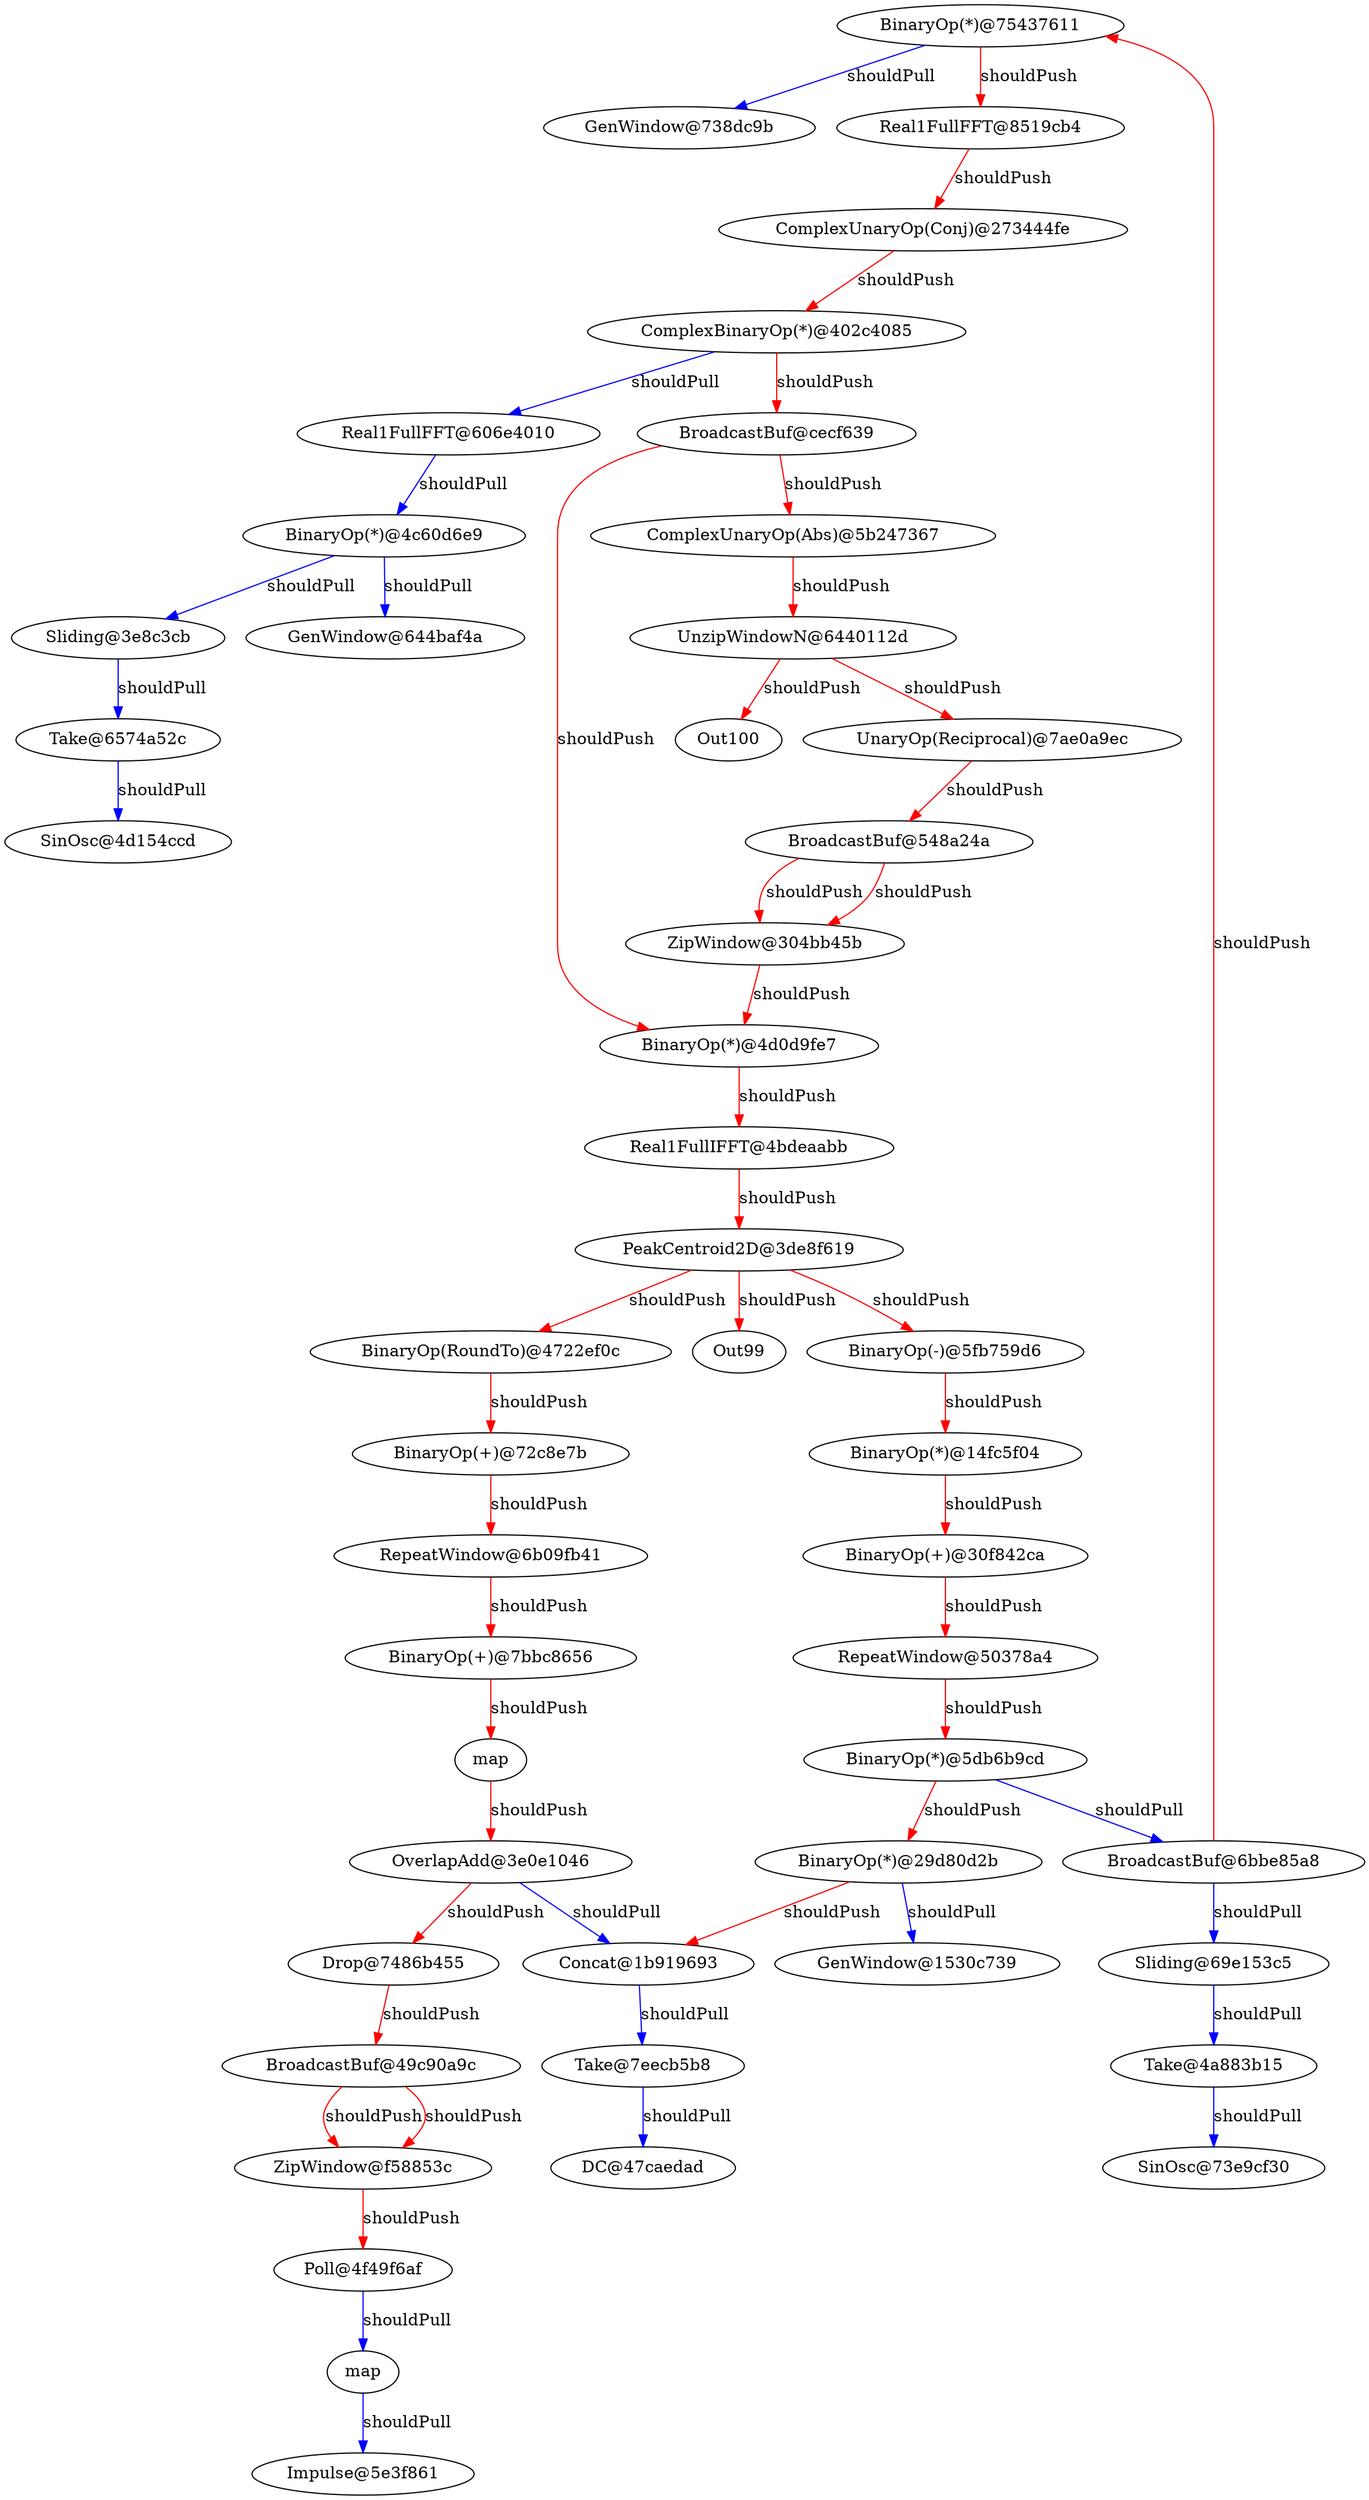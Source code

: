 digraph waits {
N2 [label="GenWindow@738dc9b"]
N3 [label="BinaryOp(*)@4c60d6e9"]
N9 [label="map"]
N12 [label="OverlapAdd@3e0e1046"]
N14 [label="Poll@4f49f6af"]
N18 [label="BinaryOp(*)@75437611"]
N21 [label="GenWindow@644baf4a"]
N22 [label="Take@6574a52c"]
N24 [label="BroadcastBuf@6bbe85a8"]
N28 [label="UnaryOp(Reciprocal)@7ae0a9ec"]
N29 [label="BinaryOp(-)@5fb759d6"]
N30 [label="BinaryOp(*)@4d0d9fe7"]
N32 [label="ZipWindow@304bb45b"]
N34 [label="BinaryOp(*)@5db6b9cd"]
N35 [label="Take@4a883b15"]
N36 [label="BroadcastBuf@548a24a"]
N37 [label="RepeatWindow@6b09fb41"]
N38 [label="Real1FullIFFT@4bdeaabb"]
N41 [label="BinaryOp(+)@30f842ca"]
N42 [label="Take@7eecb5b8"]
N43 [label="ZipWindow@f58853c"]
N47 [label="GenWindow@1530c739"]
N49 [label="Sliding@3e8c3cb"]
N50 [label="ComplexUnaryOp(Abs)@5b247367"]
N51 [label="BinaryOp(RoundTo)@4722ef0c"]
N52 [label="PeakCentroid2D@3de8f619"]
N55 [label="BroadcastBuf@49c90a9c"]
N59 [label="BinaryOp(*)@29d80d2b"]
N60 [label="DC@47caedad"]
N62 [label="RepeatWindow@50378a4"]
N63 [label="Concat@1b919693"]
N64 [label="Real1FullFFT@8519cb4"]
N67 [label="BinaryOp(+)@72c8e7b"]
N68 [label="BroadcastBuf@cecf639"]
N71 [label="Impulse@5e3f861"]
N72 [label="Real1FullFFT@606e4010"]
N73 [label="Drop@7486b455"]
N76 [label="UnzipWindowN@6440112d"]
N78 [label="ComplexBinaryOp(*)@402c4085"]
N79 [label="BinaryOp(+)@7bbc8656"]
N80 [label="BinaryOp(*)@14fc5f04"]
N82 [label="map"]
N85 [label="ComplexUnaryOp(Conj)@273444fe"]
N86 [label="SinOsc@4d154ccd"]
N88 [label="SinOsc@73e9cf30"]
N92 [label="Sliding@69e153c5"]



  N3 -> N49 [label=shouldPull; color=blue]
  N3 -> N21 [label=shouldPull; color=blue]
  N79 -> N9 [label=shouldPush; color=red];
  N12 -> N63 [label=shouldPull; color=blue]

  N9 -> N12 [label=shouldPush; color=red];
  N43 -> N14 [label=shouldPush; color=red];
  N14 -> N82 [label=shouldPull; color=blue]
  N24 -> N18 [label=shouldPush; color=red];
  N18 -> N2 [label=shouldPull; color=blue]



  N22 -> N86 [label=shouldPull; color=blue]

  N24 -> N92 [label=shouldPull; color=blue]
  N76 -> N28 [label=shouldPush; color=red];
  N52 -> N29 [label=shouldPush; color=red];

  N68 -> N30 [label=shouldPush; color=red];
  N32 -> N30 [label=shouldPush; color=red];
  N36 -> N32 [label=shouldPush; color=red];
  N36 -> N32 [label=shouldPush; color=red];

  N34 -> N24 [label=shouldPull; color=blue]
  N62 -> N34 [label=shouldPush; color=red];
  N35 -> N88 [label=shouldPull; color=blue]

  N28 -> N36 [label=shouldPush; color=red];
  N67 -> N37 [label=shouldPush; color=red];


  N30 -> N38 [label=shouldPush; color=red];


  N80 -> N41 [label=shouldPush; color=red];

  N42 -> N60 [label=shouldPull; color=blue]

  N55 -> N43 [label=shouldPush; color=red];
  N55 -> N43 [label=shouldPush; color=red];




  N49 -> N22 [label=shouldPull; color=blue]


  N68 -> N50 [label=shouldPush; color=red];
  N52 -> N51 [label=shouldPush; color=red];

  N38 -> N52 [label=shouldPush; color=red];





  N73 -> N55 [label=shouldPush; color=red];
  N34 -> N59 [label=shouldPush; color=red];
  N59 -> N47 [label=shouldPull; color=blue]

  N41 -> N62 [label=shouldPush; color=red];


  N63 -> N42 [label=shouldPull; color=blue]
  N59 -> N63 [label=shouldPush; color=red];
  N18 -> N64 [label=shouldPush; color=red];


  N51 -> N67 [label=shouldPush; color=red];

  N78 -> N68 [label=shouldPush; color=red];


  N72 -> N3 [label=shouldPull; color=blue]


  N12 -> N73 [label=shouldPush; color=red];

  N50 -> N76 [label=shouldPush; color=red];

  N85 -> N78 [label=shouldPush; color=red];
  N78 -> N72 [label=shouldPull; color=blue]
  N37 -> N79 [label=shouldPush; color=red];


  N29 -> N80 [label=shouldPush; color=red];
  N82 -> N71 [label=shouldPull; color=blue]
  N64 -> N85 [label=shouldPush; color=red];




  N92 -> N35 [label=shouldPull; color=blue]


  N52 -> Out99 [label=shouldPush; color=red];
  N76 -> Out100 [label=shouldPush; color=red];
}

